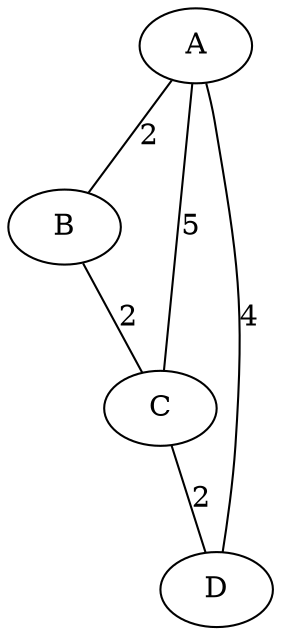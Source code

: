 graph G_Ciclo {
  A -- B [label=2];
  B -- C [label=2];
  C -- D [label=2];
  D -- A [label=4]; // Aresta a ser rejeitada
  A -- C [label=5]; // Aresta a ser rejeitada
}
